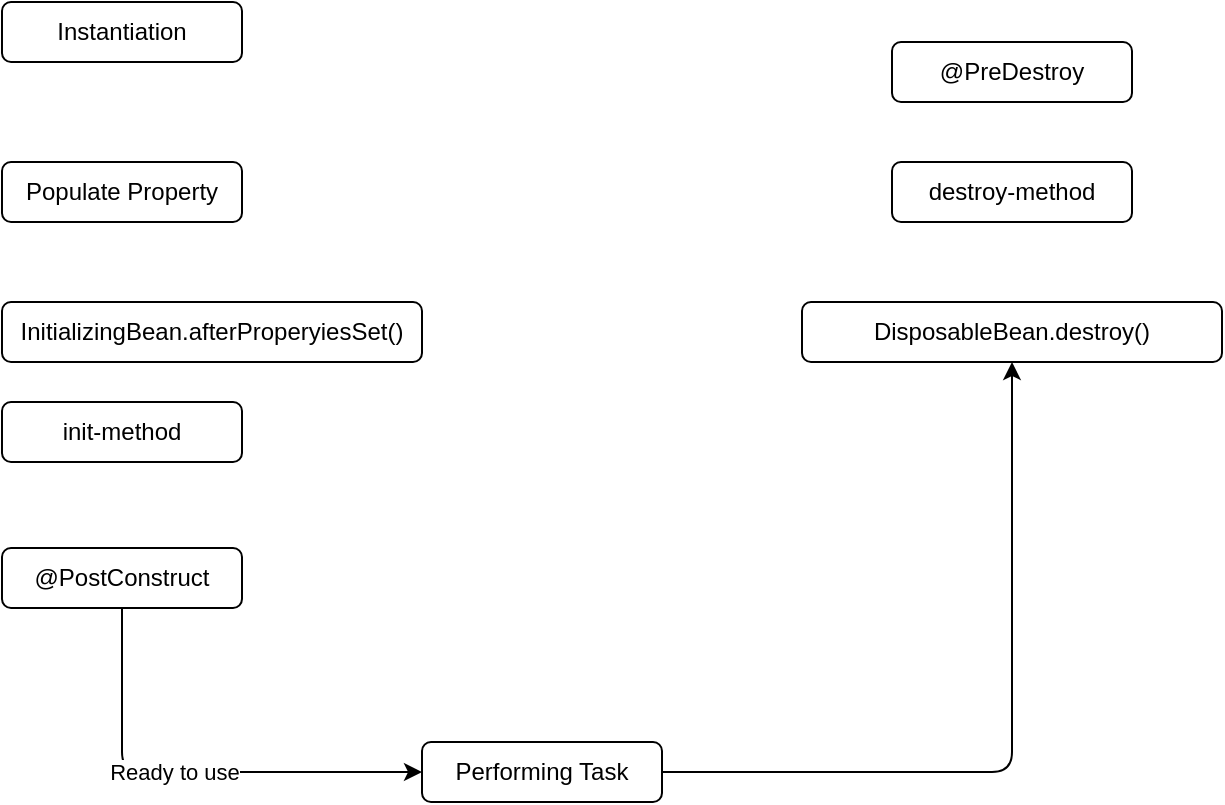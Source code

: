 <mxfile version="13.6.2" type="device"><diagram name="Page-1" id="e7e014a7-5840-1c2e-5031-d8a46d1fe8dd"><mxGraphModel dx="1086" dy="816" grid="1" gridSize="10" guides="1" tooltips="1" connect="1" arrows="1" fold="1" page="0" pageScale="1" pageWidth="1169" pageHeight="826" background="none" math="0" shadow="0"><root><mxCell id="0"/><mxCell id="1" parent="0"/><mxCell id="l8ShtNy0IV7o-gv_dtMp-42" value="Instantiation" style="rounded=1;whiteSpace=wrap;html=1;" vertex="1" parent="1"><mxGeometry x="120" y="110" width="120" height="30" as="geometry"/></mxCell><mxCell id="l8ShtNy0IV7o-gv_dtMp-43" value="Populate Property" style="rounded=1;whiteSpace=wrap;html=1;" vertex="1" parent="1"><mxGeometry x="120" y="190" width="120" height="30" as="geometry"/></mxCell><mxCell id="l8ShtNy0IV7o-gv_dtMp-44" value="InitializingBean.afterProperyiesSet()" style="rounded=1;whiteSpace=wrap;html=1;" vertex="1" parent="1"><mxGeometry x="120" y="260" width="210" height="30" as="geometry"/></mxCell><mxCell id="l8ShtNy0IV7o-gv_dtMp-45" value="init-method" style="rounded=1;whiteSpace=wrap;html=1;" vertex="1" parent="1"><mxGeometry x="120" y="310" width="120" height="30" as="geometry"/></mxCell><mxCell id="l8ShtNy0IV7o-gv_dtMp-46" value="@PostConstruct" style="rounded=1;whiteSpace=wrap;html=1;" vertex="1" parent="1"><mxGeometry x="120" y="383" width="120" height="30" as="geometry"/></mxCell><mxCell id="l8ShtNy0IV7o-gv_dtMp-47" value="" style="endArrow=classic;html=1;entryX=0;entryY=0.5;entryDx=0;entryDy=0;exitX=0.5;exitY=1;exitDx=0;exitDy=0;" edge="1" parent="1" source="l8ShtNy0IV7o-gv_dtMp-46" target="l8ShtNy0IV7o-gv_dtMp-48"><mxGeometry width="50" height="50" relative="1" as="geometry"><mxPoint x="210" y="510" as="sourcePoint"/><mxPoint x="260" y="460" as="targetPoint"/><Array as="points"><mxPoint x="180" y="495"/></Array></mxGeometry></mxCell><mxCell id="l8ShtNy0IV7o-gv_dtMp-49" value="Ready to use" style="edgeLabel;html=1;align=center;verticalAlign=middle;resizable=0;points=[];" vertex="1" connectable="0" parent="l8ShtNy0IV7o-gv_dtMp-47"><mxGeometry x="-0.293" y="26" relative="1" as="geometry"><mxPoint x="26" y="26" as="offset"/></mxGeometry></mxCell><mxCell id="l8ShtNy0IV7o-gv_dtMp-48" value="Performing Task" style="rounded=1;whiteSpace=wrap;html=1;" vertex="1" parent="1"><mxGeometry x="330" y="480" width="120" height="30" as="geometry"/></mxCell><mxCell id="l8ShtNy0IV7o-gv_dtMp-50" value="DisposableBean.destroy()" style="rounded=1;whiteSpace=wrap;html=1;" vertex="1" parent="1"><mxGeometry x="520" y="260" width="210" height="30" as="geometry"/></mxCell><mxCell id="l8ShtNy0IV7o-gv_dtMp-51" value="destroy-method" style="rounded=1;whiteSpace=wrap;html=1;" vertex="1" parent="1"><mxGeometry x="565" y="190" width="120" height="30" as="geometry"/></mxCell><mxCell id="l8ShtNy0IV7o-gv_dtMp-52" value="@PreDestroy" style="rounded=1;whiteSpace=wrap;html=1;" vertex="1" parent="1"><mxGeometry x="565" y="130" width="120" height="30" as="geometry"/></mxCell><mxCell id="l8ShtNy0IV7o-gv_dtMp-53" value="" style="endArrow=classic;html=1;exitX=1;exitY=0.5;exitDx=0;exitDy=0;entryX=0.5;entryY=1;entryDx=0;entryDy=0;" edge="1" parent="1" source="l8ShtNy0IV7o-gv_dtMp-48" target="l8ShtNy0IV7o-gv_dtMp-50"><mxGeometry width="50" height="50" relative="1" as="geometry"><mxPoint x="680" y="480" as="sourcePoint"/><mxPoint x="730" y="430" as="targetPoint"/><Array as="points"><mxPoint x="625" y="495"/></Array></mxGeometry></mxCell></root></mxGraphModel></diagram></mxfile>